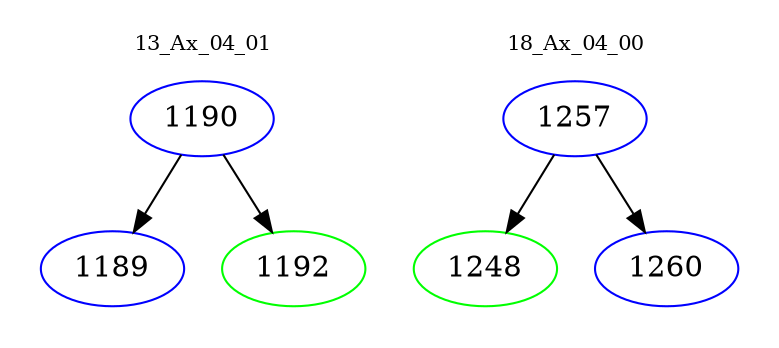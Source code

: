 digraph{
subgraph cluster_0 {
color = white
label = "13_Ax_04_01";
fontsize=10;
T0_1190 [label="1190", color="blue"]
T0_1190 -> T0_1189 [color="black"]
T0_1189 [label="1189", color="blue"]
T0_1190 -> T0_1192 [color="black"]
T0_1192 [label="1192", color="green"]
}
subgraph cluster_1 {
color = white
label = "18_Ax_04_00";
fontsize=10;
T1_1257 [label="1257", color="blue"]
T1_1257 -> T1_1248 [color="black"]
T1_1248 [label="1248", color="green"]
T1_1257 -> T1_1260 [color="black"]
T1_1260 [label="1260", color="blue"]
}
}

